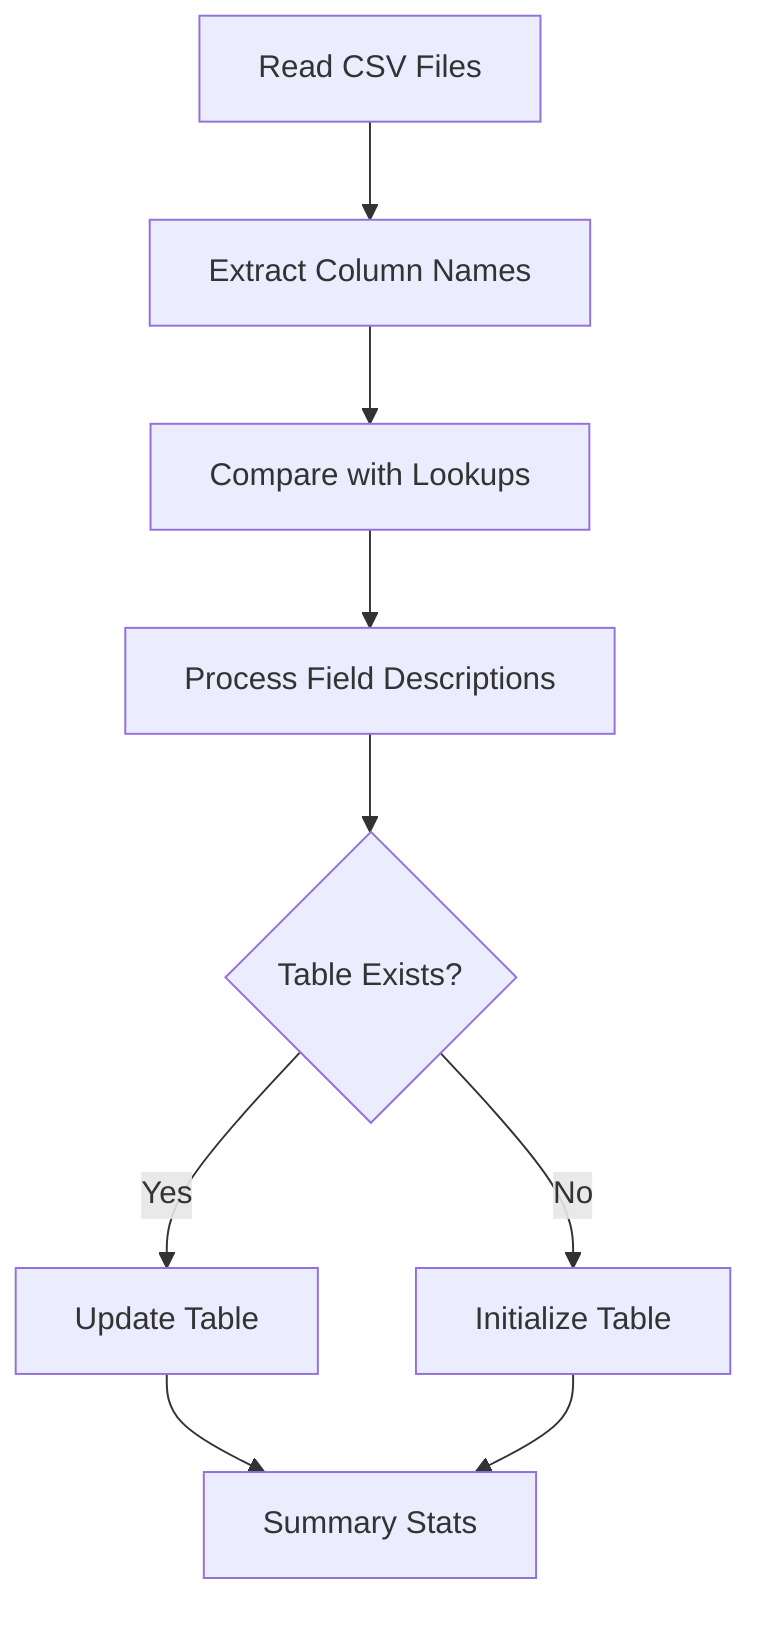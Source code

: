 graph TD
    A[Read CSV Files] --> B[Extract Column Names]
    B --> C[Compare with Lookups]
    C --> D[Process Field Descriptions]
    D --> E{Table Exists?}
    E -->|Yes| F[Update Table]
    E -->|No| G[Initialize Table]
    F --> H[Summary Stats]
    G --> H